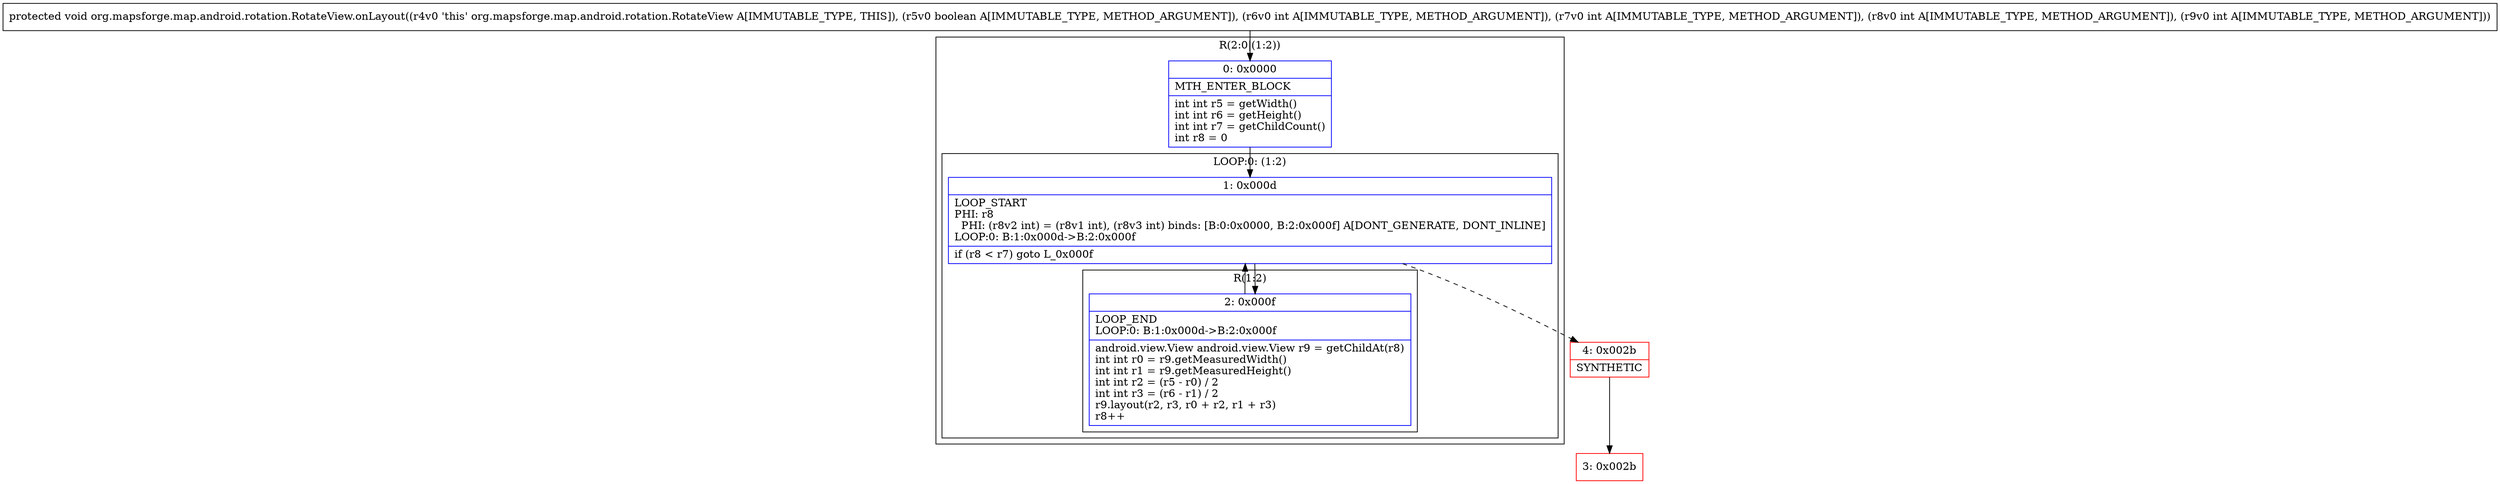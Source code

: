 digraph "CFG fororg.mapsforge.map.android.rotation.RotateView.onLayout(ZIIII)V" {
subgraph cluster_Region_863938511 {
label = "R(2:0|(1:2))";
node [shape=record,color=blue];
Node_0 [shape=record,label="{0\:\ 0x0000|MTH_ENTER_BLOCK\l|int int r5 = getWidth()\lint int r6 = getHeight()\lint int r7 = getChildCount()\lint r8 = 0\l}"];
subgraph cluster_LoopRegion_117217796 {
label = "LOOP:0: (1:2)";
node [shape=record,color=blue];
Node_1 [shape=record,label="{1\:\ 0x000d|LOOP_START\lPHI: r8 \l  PHI: (r8v2 int) = (r8v1 int), (r8v3 int) binds: [B:0:0x0000, B:2:0x000f] A[DONT_GENERATE, DONT_INLINE]\lLOOP:0: B:1:0x000d\-\>B:2:0x000f\l|if (r8 \< r7) goto L_0x000f\l}"];
subgraph cluster_Region_128743513 {
label = "R(1:2)";
node [shape=record,color=blue];
Node_2 [shape=record,label="{2\:\ 0x000f|LOOP_END\lLOOP:0: B:1:0x000d\-\>B:2:0x000f\l|android.view.View android.view.View r9 = getChildAt(r8)\lint int r0 = r9.getMeasuredWidth()\lint int r1 = r9.getMeasuredHeight()\lint int r2 = (r5 \- r0) \/ 2\lint int r3 = (r6 \- r1) \/ 2\lr9.layout(r2, r3, r0 + r2, r1 + r3)\lr8++\l}"];
}
}
}
Node_3 [shape=record,color=red,label="{3\:\ 0x002b}"];
Node_4 [shape=record,color=red,label="{4\:\ 0x002b|SYNTHETIC\l}"];
MethodNode[shape=record,label="{protected void org.mapsforge.map.android.rotation.RotateView.onLayout((r4v0 'this' org.mapsforge.map.android.rotation.RotateView A[IMMUTABLE_TYPE, THIS]), (r5v0 boolean A[IMMUTABLE_TYPE, METHOD_ARGUMENT]), (r6v0 int A[IMMUTABLE_TYPE, METHOD_ARGUMENT]), (r7v0 int A[IMMUTABLE_TYPE, METHOD_ARGUMENT]), (r8v0 int A[IMMUTABLE_TYPE, METHOD_ARGUMENT]), (r9v0 int A[IMMUTABLE_TYPE, METHOD_ARGUMENT])) }"];
MethodNode -> Node_0;
Node_0 -> Node_1;
Node_1 -> Node_2;
Node_1 -> Node_4[style=dashed];
Node_2 -> Node_1;
Node_4 -> Node_3;
}

